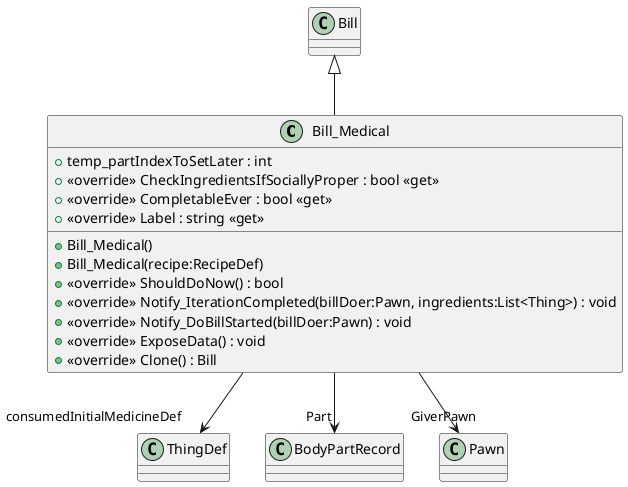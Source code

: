 @startuml
class Bill_Medical {
    + temp_partIndexToSetLater : int
    + <<override>> CheckIngredientsIfSociallyProper : bool <<get>>
    + <<override>> CompletableEver : bool <<get>>
    + <<override>> Label : string <<get>>
    + Bill_Medical()
    + Bill_Medical(recipe:RecipeDef)
    + <<override>> ShouldDoNow() : bool
    + <<override>> Notify_IterationCompleted(billDoer:Pawn, ingredients:List<Thing>) : void
    + <<override>> Notify_DoBillStarted(billDoer:Pawn) : void
    + <<override>> ExposeData() : void
    + <<override>> Clone() : Bill
}
Bill <|-- Bill_Medical
Bill_Medical --> "consumedInitialMedicineDef" ThingDef
Bill_Medical --> "Part" BodyPartRecord
Bill_Medical --> "GiverPawn" Pawn
@enduml
